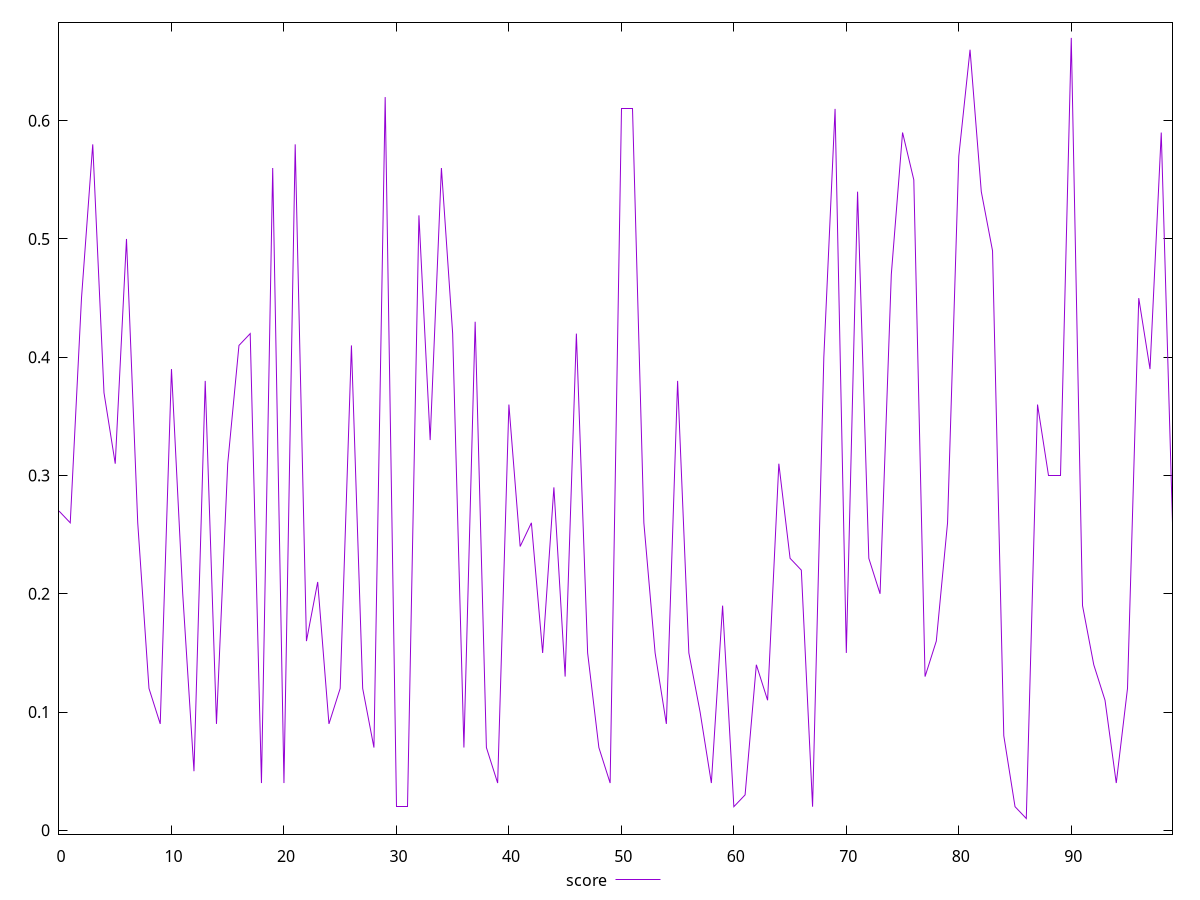 reset

$score <<EOF
0 0.27
1 0.26
2 0.45
3 0.58
4 0.37
5 0.31
6 0.5
7 0.26
8 0.12
9 0.09
10 0.39
11 0.2
12 0.05
13 0.38
14 0.09
15 0.31
16 0.41
17 0.42
18 0.04
19 0.56
20 0.04
21 0.58
22 0.16
23 0.21
24 0.09
25 0.12
26 0.41
27 0.12
28 0.07
29 0.62
30 0.02
31 0.02
32 0.52
33 0.33
34 0.56
35 0.42
36 0.07
37 0.43
38 0.07
39 0.04
40 0.36
41 0.24
42 0.26
43 0.15
44 0.29
45 0.13
46 0.42
47 0.15
48 0.07
49 0.04
50 0.61
51 0.61
52 0.26
53 0.15
54 0.09
55 0.38
56 0.15
57 0.1
58 0.04
59 0.19
60 0.02
61 0.03
62 0.14
63 0.11
64 0.31
65 0.23
66 0.22
67 0.02
68 0.4
69 0.61
70 0.15
71 0.54
72 0.23
73 0.2
74 0.47
75 0.59
76 0.55
77 0.13
78 0.16
79 0.26
80 0.57
81 0.66
82 0.54
83 0.49
84 0.08
85 0.02
86 0.01
87 0.36
88 0.3
89 0.3
90 0.67
91 0.19
92 0.14
93 0.11
94 0.04
95 0.12
96 0.45
97 0.39
98 0.59
99 0.26
EOF

set key outside below
set xrange [0:99]
set yrange [-0.0032000000000000015:0.6832]
set trange [-0.0032000000000000015:0.6832]
set terminal svg size 640, 500 enhanced background rgb 'white'
set output "report_00013_2021-02-09T12-04-24.940Z/mainthread-work-breakdown/samples/pages/score/values.svg"

plot $score title "score" with line

reset
